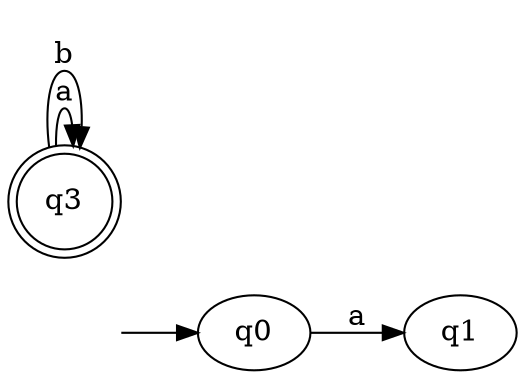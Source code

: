 digraph "DFA MINIMIZED subsets" {
	graph [rankdir=LR]
	"" [label="" shape=plaintext]
	q3 [label=q3 shape=doublecircle]
	"" -> q0 [label=""]
	q0 -> q1 [label=a]
	q3 -> q3 [label=a]
	q3 -> q3 [label=b]
}
